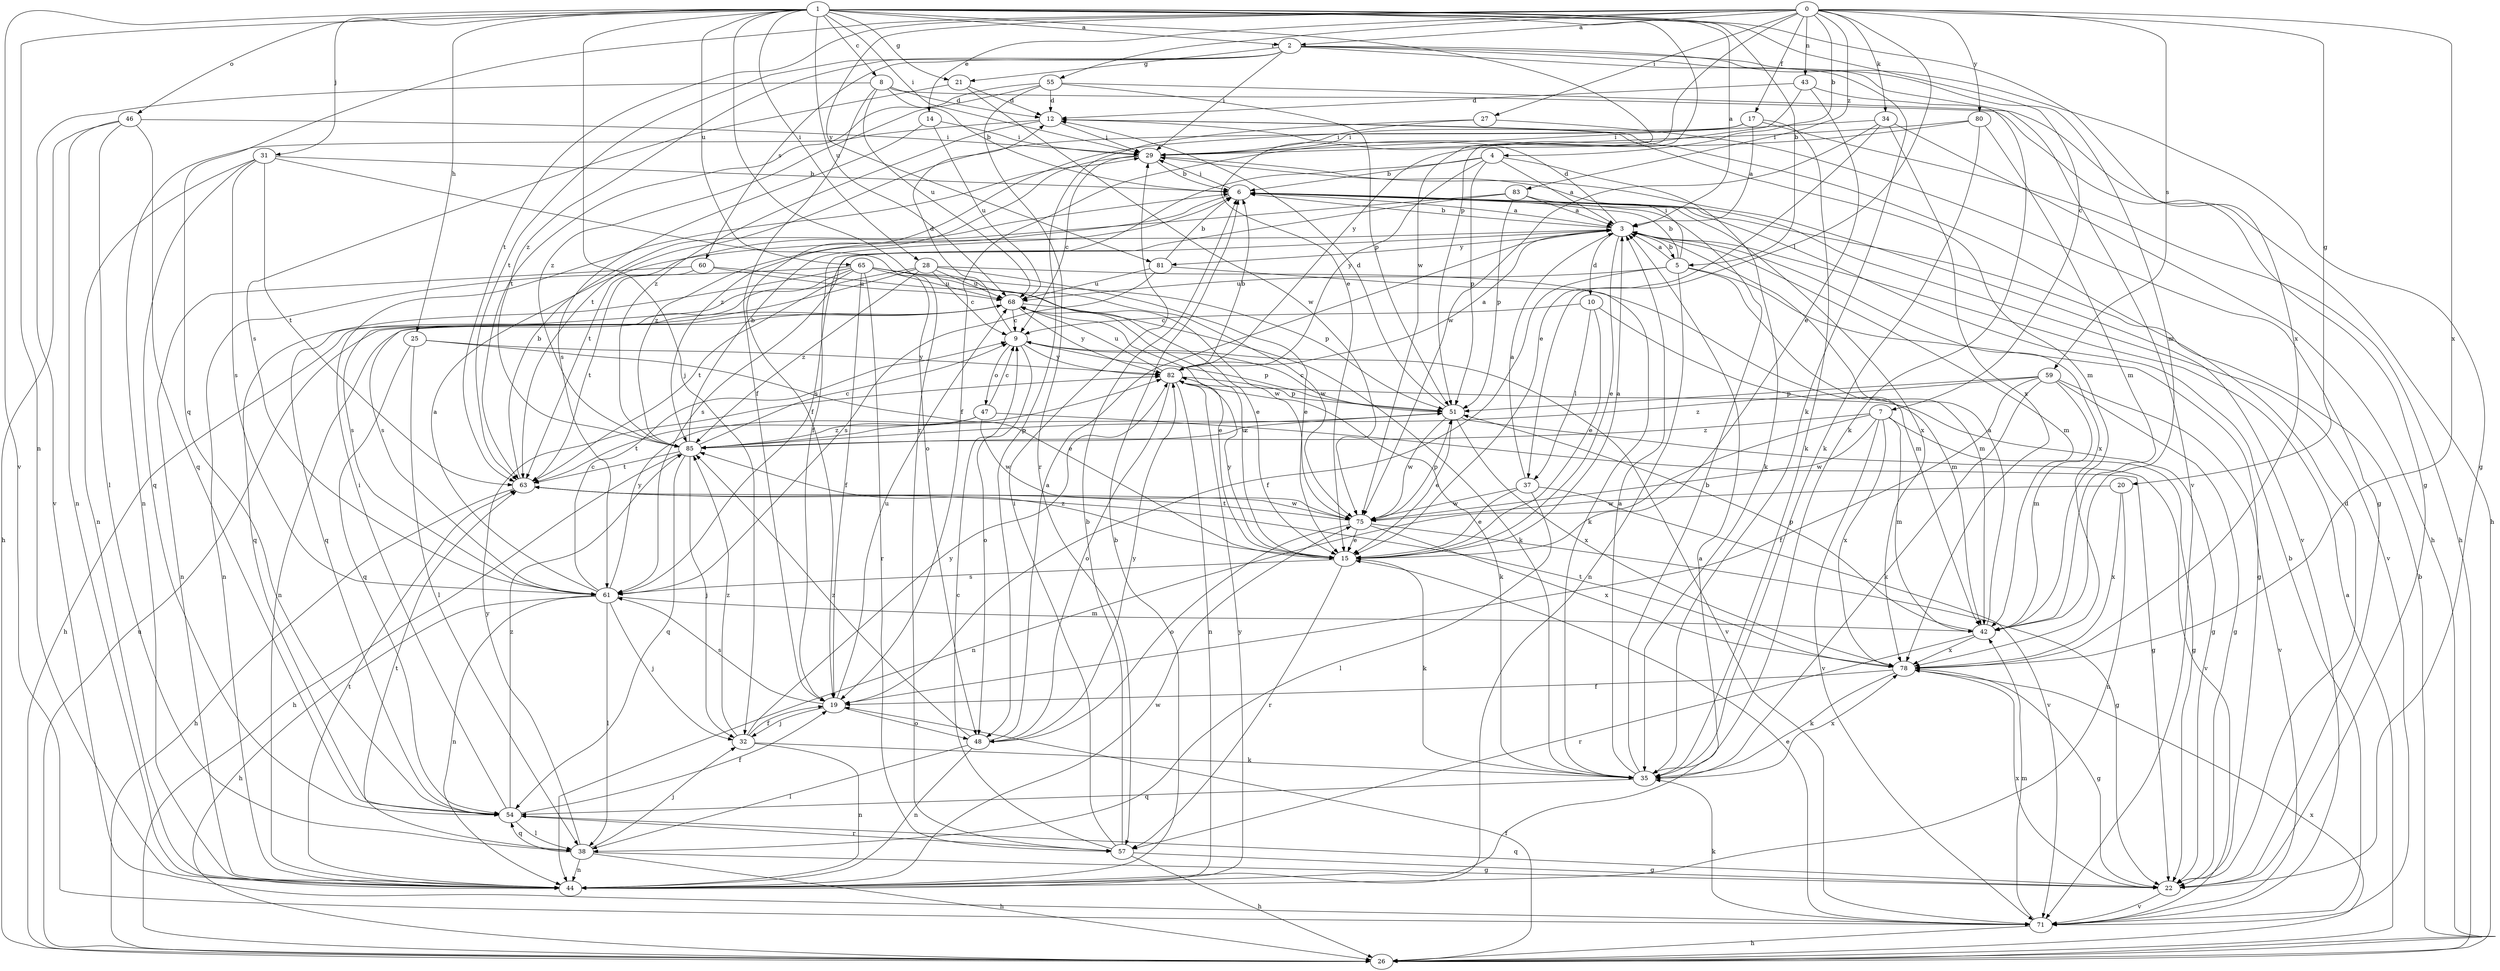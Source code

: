 strict digraph  {
0;
1;
2;
3;
4;
5;
6;
7;
8;
9;
10;
12;
14;
15;
17;
19;
20;
21;
22;
25;
26;
27;
28;
29;
31;
32;
34;
35;
37;
38;
42;
43;
44;
46;
47;
48;
51;
54;
55;
57;
59;
60;
61;
63;
65;
68;
71;
75;
78;
80;
81;
82;
83;
85;
0 -> 2  [label=a];
0 -> 4  [label=b];
0 -> 14  [label=e];
0 -> 17  [label=f];
0 -> 20  [label=g];
0 -> 27  [label=i];
0 -> 34  [label=k];
0 -> 37  [label=l];
0 -> 43  [label=n];
0 -> 54  [label=q];
0 -> 55  [label=r];
0 -> 59  [label=s];
0 -> 63  [label=t];
0 -> 75  [label=w];
0 -> 78  [label=x];
0 -> 80  [label=y];
0 -> 81  [label=y];
0 -> 83  [label=z];
1 -> 2  [label=a];
1 -> 3  [label=a];
1 -> 5  [label=b];
1 -> 7  [label=c];
1 -> 8  [label=c];
1 -> 15  [label=e];
1 -> 21  [label=g];
1 -> 25  [label=h];
1 -> 28  [label=i];
1 -> 29  [label=i];
1 -> 31  [label=j];
1 -> 32  [label=j];
1 -> 44  [label=n];
1 -> 46  [label=o];
1 -> 51  [label=p];
1 -> 57  [label=r];
1 -> 65  [label=u];
1 -> 68  [label=u];
1 -> 71  [label=v];
1 -> 78  [label=x];
2 -> 21  [label=g];
2 -> 22  [label=g];
2 -> 29  [label=i];
2 -> 35  [label=k];
2 -> 42  [label=m];
2 -> 60  [label=s];
2 -> 63  [label=t];
2 -> 71  [label=v];
2 -> 85  [label=z];
3 -> 5  [label=b];
3 -> 6  [label=b];
3 -> 10  [label=d];
3 -> 12  [label=d];
3 -> 15  [label=e];
3 -> 42  [label=m];
3 -> 61  [label=s];
3 -> 78  [label=x];
3 -> 81  [label=y];
4 -> 3  [label=a];
4 -> 6  [label=b];
4 -> 19  [label=f];
4 -> 35  [label=k];
4 -> 51  [label=p];
4 -> 82  [label=y];
5 -> 3  [label=a];
5 -> 6  [label=b];
5 -> 19  [label=f];
5 -> 22  [label=g];
5 -> 29  [label=i];
5 -> 42  [label=m];
5 -> 44  [label=n];
5 -> 68  [label=u];
6 -> 3  [label=a];
6 -> 29  [label=i];
6 -> 78  [label=x];
6 -> 85  [label=z];
7 -> 22  [label=g];
7 -> 42  [label=m];
7 -> 44  [label=n];
7 -> 71  [label=v];
7 -> 75  [label=w];
7 -> 78  [label=x];
7 -> 85  [label=z];
8 -> 6  [label=b];
8 -> 12  [label=d];
8 -> 19  [label=f];
8 -> 22  [label=g];
8 -> 68  [label=u];
8 -> 71  [label=v];
9 -> 12  [label=d];
9 -> 47  [label=o];
9 -> 48  [label=o];
9 -> 51  [label=p];
9 -> 71  [label=v];
9 -> 82  [label=y];
10 -> 9  [label=c];
10 -> 15  [label=e];
10 -> 37  [label=l];
10 -> 42  [label=m];
12 -> 29  [label=i];
12 -> 42  [label=m];
12 -> 44  [label=n];
12 -> 85  [label=z];
14 -> 29  [label=i];
14 -> 61  [label=s];
14 -> 68  [label=u];
15 -> 3  [label=a];
15 -> 35  [label=k];
15 -> 57  [label=r];
15 -> 61  [label=s];
15 -> 68  [label=u];
15 -> 82  [label=y];
15 -> 85  [label=z];
17 -> 3  [label=a];
17 -> 19  [label=f];
17 -> 26  [label=h];
17 -> 29  [label=i];
17 -> 35  [label=k];
17 -> 63  [label=t];
19 -> 32  [label=j];
19 -> 48  [label=o];
19 -> 61  [label=s];
19 -> 68  [label=u];
20 -> 44  [label=n];
20 -> 75  [label=w];
20 -> 78  [label=x];
21 -> 12  [label=d];
21 -> 61  [label=s];
21 -> 75  [label=w];
22 -> 12  [label=d];
22 -> 54  [label=q];
22 -> 71  [label=v];
22 -> 78  [label=x];
25 -> 15  [label=e];
25 -> 38  [label=l];
25 -> 54  [label=q];
25 -> 82  [label=y];
26 -> 3  [label=a];
26 -> 6  [label=b];
26 -> 19  [label=f];
26 -> 68  [label=u];
26 -> 78  [label=x];
27 -> 22  [label=g];
27 -> 29  [label=i];
27 -> 48  [label=o];
28 -> 9  [label=c];
28 -> 15  [label=e];
28 -> 42  [label=m];
28 -> 54  [label=q];
28 -> 61  [label=s];
28 -> 68  [label=u];
28 -> 85  [label=z];
29 -> 6  [label=b];
29 -> 9  [label=c];
29 -> 71  [label=v];
29 -> 85  [label=z];
31 -> 6  [label=b];
31 -> 44  [label=n];
31 -> 48  [label=o];
31 -> 54  [label=q];
31 -> 61  [label=s];
31 -> 63  [label=t];
32 -> 19  [label=f];
32 -> 35  [label=k];
32 -> 44  [label=n];
32 -> 82  [label=y];
32 -> 85  [label=z];
34 -> 15  [label=e];
34 -> 26  [label=h];
34 -> 29  [label=i];
34 -> 75  [label=w];
34 -> 78  [label=x];
35 -> 3  [label=a];
35 -> 6  [label=b];
35 -> 54  [label=q];
35 -> 78  [label=x];
37 -> 3  [label=a];
37 -> 15  [label=e];
37 -> 38  [label=l];
37 -> 71  [label=v];
37 -> 75  [label=w];
38 -> 22  [label=g];
38 -> 26  [label=h];
38 -> 32  [label=j];
38 -> 44  [label=n];
38 -> 54  [label=q];
38 -> 63  [label=t];
38 -> 82  [label=y];
42 -> 3  [label=a];
42 -> 51  [label=p];
42 -> 57  [label=r];
42 -> 78  [label=x];
43 -> 12  [label=d];
43 -> 15  [label=e];
43 -> 35  [label=k];
43 -> 82  [label=y];
44 -> 3  [label=a];
44 -> 6  [label=b];
44 -> 63  [label=t];
44 -> 75  [label=w];
44 -> 82  [label=y];
46 -> 26  [label=h];
46 -> 29  [label=i];
46 -> 38  [label=l];
46 -> 44  [label=n];
46 -> 54  [label=q];
47 -> 9  [label=c];
47 -> 22  [label=g];
47 -> 63  [label=t];
47 -> 75  [label=w];
47 -> 85  [label=z];
48 -> 3  [label=a];
48 -> 38  [label=l];
48 -> 44  [label=n];
48 -> 82  [label=y];
48 -> 85  [label=z];
51 -> 9  [label=c];
51 -> 12  [label=d];
51 -> 15  [label=e];
51 -> 71  [label=v];
51 -> 75  [label=w];
51 -> 78  [label=x];
51 -> 85  [label=z];
54 -> 19  [label=f];
54 -> 29  [label=i];
54 -> 38  [label=l];
54 -> 57  [label=r];
54 -> 85  [label=z];
55 -> 12  [label=d];
55 -> 26  [label=h];
55 -> 51  [label=p];
55 -> 57  [label=r];
55 -> 63  [label=t];
55 -> 85  [label=z];
57 -> 6  [label=b];
57 -> 9  [label=c];
57 -> 22  [label=g];
57 -> 26  [label=h];
57 -> 29  [label=i];
59 -> 19  [label=f];
59 -> 22  [label=g];
59 -> 35  [label=k];
59 -> 42  [label=m];
59 -> 51  [label=p];
59 -> 71  [label=v];
59 -> 85  [label=z];
60 -> 44  [label=n];
60 -> 63  [label=t];
60 -> 68  [label=u];
60 -> 75  [label=w];
61 -> 3  [label=a];
61 -> 9  [label=c];
61 -> 26  [label=h];
61 -> 32  [label=j];
61 -> 38  [label=l];
61 -> 42  [label=m];
61 -> 44  [label=n];
61 -> 82  [label=y];
63 -> 6  [label=b];
63 -> 26  [label=h];
63 -> 75  [label=w];
65 -> 15  [label=e];
65 -> 19  [label=f];
65 -> 44  [label=n];
65 -> 51  [label=p];
65 -> 54  [label=q];
65 -> 57  [label=r];
65 -> 61  [label=s];
65 -> 63  [label=t];
65 -> 68  [label=u];
65 -> 75  [label=w];
68 -> 9  [label=c];
68 -> 15  [label=e];
68 -> 26  [label=h];
68 -> 35  [label=k];
68 -> 44  [label=n];
68 -> 82  [label=y];
71 -> 6  [label=b];
71 -> 15  [label=e];
71 -> 26  [label=h];
71 -> 35  [label=k];
71 -> 42  [label=m];
75 -> 15  [label=e];
75 -> 22  [label=g];
75 -> 48  [label=o];
75 -> 51  [label=p];
75 -> 63  [label=t];
75 -> 78  [label=x];
78 -> 19  [label=f];
78 -> 22  [label=g];
78 -> 35  [label=k];
78 -> 63  [label=t];
80 -> 19  [label=f];
80 -> 29  [label=i];
80 -> 35  [label=k];
80 -> 42  [label=m];
81 -> 6  [label=b];
81 -> 35  [label=k];
81 -> 61  [label=s];
81 -> 68  [label=u];
82 -> 3  [label=a];
82 -> 6  [label=b];
82 -> 22  [label=g];
82 -> 35  [label=k];
82 -> 44  [label=n];
82 -> 48  [label=o];
82 -> 51  [label=p];
82 -> 68  [label=u];
83 -> 3  [label=a];
83 -> 51  [label=p];
83 -> 61  [label=s];
83 -> 63  [label=t];
83 -> 71  [label=v];
85 -> 6  [label=b];
85 -> 9  [label=c];
85 -> 26  [label=h];
85 -> 32  [label=j];
85 -> 51  [label=p];
85 -> 54  [label=q];
85 -> 63  [label=t];
}
